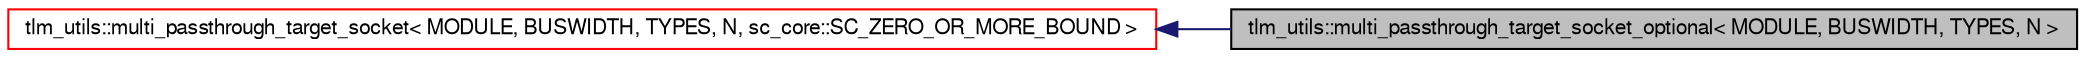 digraph G
{
  edge [fontname="FreeSans",fontsize="10",labelfontname="FreeSans",labelfontsize="10"];
  node [fontname="FreeSans",fontsize="10",shape=record];
  rankdir=LR;
  Node1 [label="tlm_utils::multi_passthrough_target_socket_optional\< MODULE, BUSWIDTH, TYPES, N \>",height=0.2,width=0.4,color="black", fillcolor="grey75", style="filled" fontcolor="black"];
  Node2 -> Node1 [dir=back,color="midnightblue",fontsize="10",style="solid",fontname="FreeSans"];
  Node2 [label="tlm_utils::multi_passthrough_target_socket\< MODULE, BUSWIDTH, TYPES, N, sc_core::SC_ZERO_OR_MORE_BOUND \>",height=0.2,width=0.4,color="red", fillcolor="white", style="filled",URL="$a00018.html"];
}
